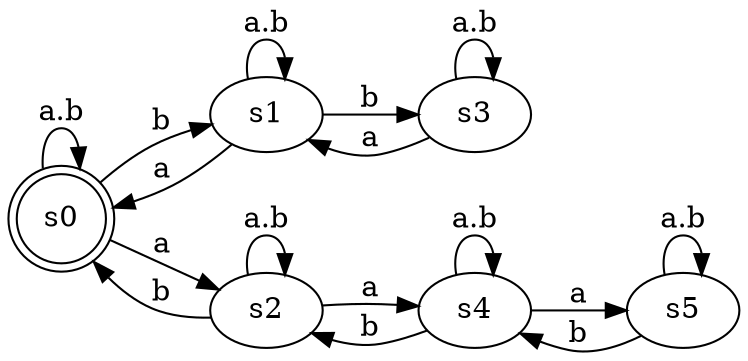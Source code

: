 digraph BoundedCausality { 
  rankdir="LR";
  s0 [shape= "doublecircle"];
  s0->s1 [
    label= "b"
  ] ;
  s0->s2 [
    label= "a"
  ] ;
  s0->s0 [
    label= "a.b"
  ] ;
  s1->s3 [
    label= "b"
  ] ;
  s1->s0 [
    label= "a"
  ] ;
  s1->s1 [
    label= "a.b"
  ] ;
  s2->s0 [
    label= "b"
  ] ;
  s2->s4 [
    label= "a"
  ] ;
  s2->s2 [
    label= "a.b"
  ] ;
  s3->s1 [
    label= "a"
  ] ;
  s3->s3 [
    label= "a.b"
  ] ;
  s4->s2 [
    label= "b"
  ] ;
  s4->s5 [
    label= "a"
  ] ;
  s4->s4 [
    label= "a.b"
  ] ;
  s5->s4 [
    label= "b"
  ] ;
  s5->s5 [
    label= "a.b"
  ] ;
}
